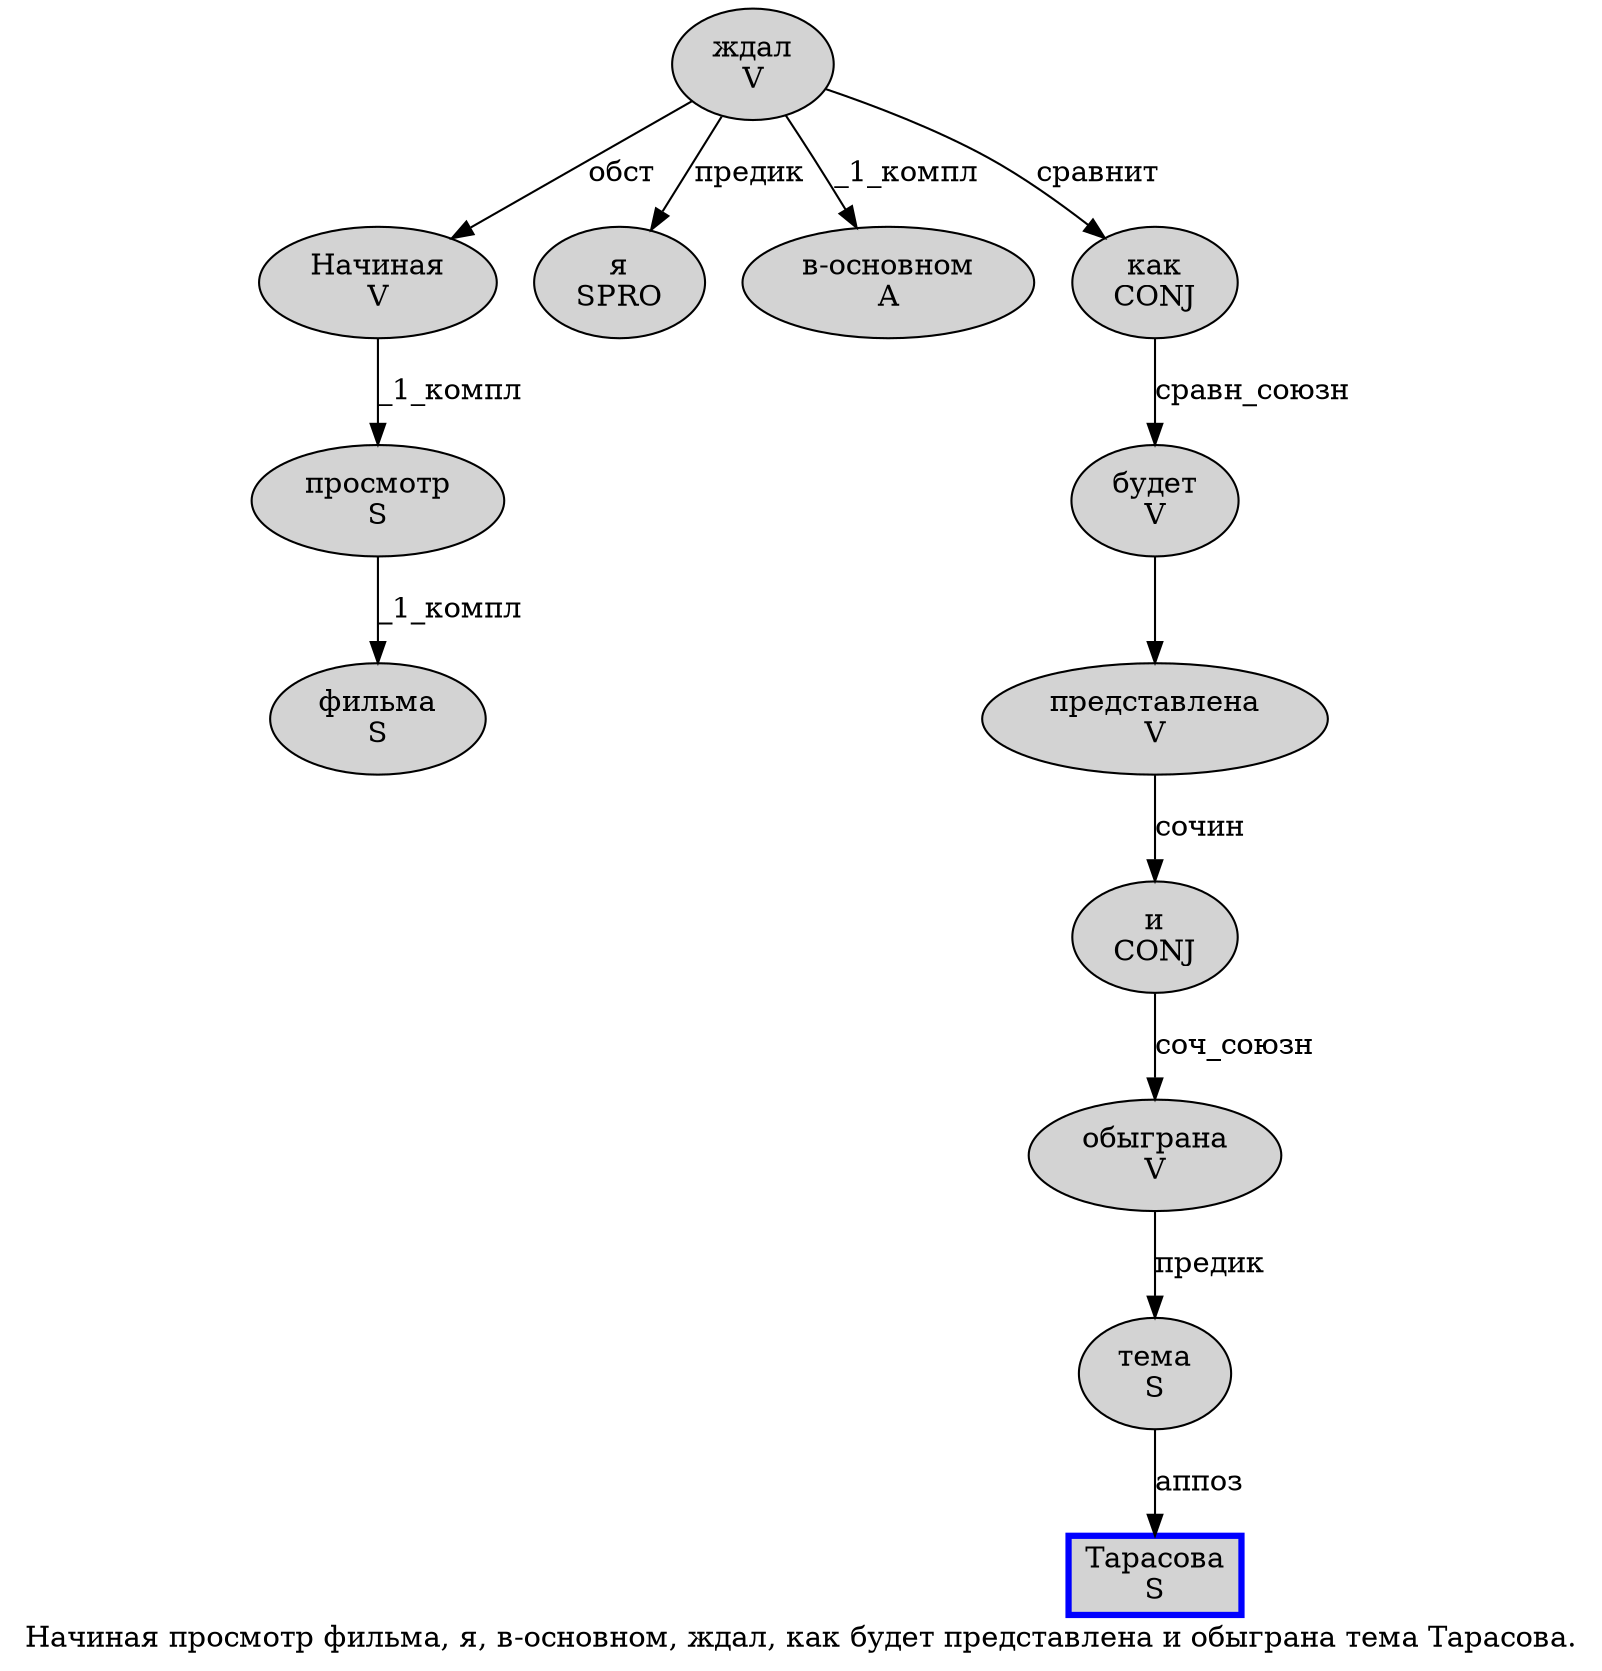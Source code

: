 digraph SENTENCE_3705 {
	graph [label="Начиная просмотр фильма, я, в-основном, ждал, как будет представлена и обыграна тема Тарасова."]
	node [style=filled]
		0 [label="Начиная
V" color="" fillcolor=lightgray penwidth=1 shape=ellipse]
		1 [label="просмотр
S" color="" fillcolor=lightgray penwidth=1 shape=ellipse]
		2 [label="фильма
S" color="" fillcolor=lightgray penwidth=1 shape=ellipse]
		4 [label="я
SPRO" color="" fillcolor=lightgray penwidth=1 shape=ellipse]
		6 [label="в-основном
A" color="" fillcolor=lightgray penwidth=1 shape=ellipse]
		8 [label="ждал
V" color="" fillcolor=lightgray penwidth=1 shape=ellipse]
		10 [label="как
CONJ" color="" fillcolor=lightgray penwidth=1 shape=ellipse]
		11 [label="будет
V" color="" fillcolor=lightgray penwidth=1 shape=ellipse]
		12 [label="представлена
V" color="" fillcolor=lightgray penwidth=1 shape=ellipse]
		13 [label="и
CONJ" color="" fillcolor=lightgray penwidth=1 shape=ellipse]
		14 [label="обыграна
V" color="" fillcolor=lightgray penwidth=1 shape=ellipse]
		15 [label="тема
S" color="" fillcolor=lightgray penwidth=1 shape=ellipse]
		16 [label="Тарасова
S" color=blue fillcolor=lightgray penwidth=3 shape=box]
			11 -> 12
			10 -> 11 [label="сравн_союзн"]
			0 -> 1 [label="_1_компл"]
			13 -> 14 [label="соч_союзн"]
			12 -> 13 [label="сочин"]
			14 -> 15 [label="предик"]
			1 -> 2 [label="_1_компл"]
			15 -> 16 [label="аппоз"]
			8 -> 0 [label="обст"]
			8 -> 4 [label="предик"]
			8 -> 6 [label="_1_компл"]
			8 -> 10 [label="сравнит"]
}